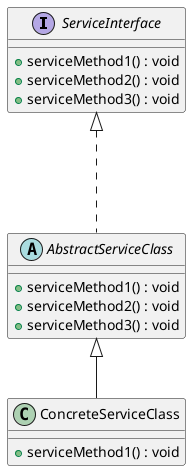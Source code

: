 @startuml

interface ServiceInterface
abstract class AbstractServiceClass
class ConcreteServiceClass

interface ServiceInterface {
    + serviceMethod1() : void
    + serviceMethod2() : void
    + serviceMethod3() : void
}

abstract class AbstractServiceClass {
    + serviceMethod1() : void
    + serviceMethod2() : void
    + serviceMethod3() : void
}

class ConcreteServiceClass {
    + serviceMethod1() : void
}

ServiceInterface<|...AbstractServiceClass
AbstractServiceClass<|--ConcreteServiceClass

@enduml
